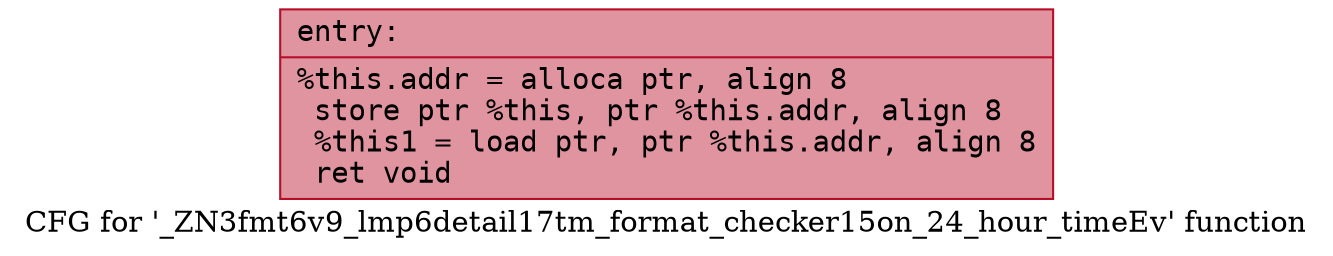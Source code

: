digraph "CFG for '_ZN3fmt6v9_lmp6detail17tm_format_checker15on_24_hour_timeEv' function" {
	label="CFG for '_ZN3fmt6v9_lmp6detail17tm_format_checker15on_24_hour_timeEv' function";

	Node0x5584168f5410 [shape=record,color="#b70d28ff", style=filled, fillcolor="#b70d2870" fontname="Courier",label="{entry:\l|  %this.addr = alloca ptr, align 8\l  store ptr %this, ptr %this.addr, align 8\l  %this1 = load ptr, ptr %this.addr, align 8\l  ret void\l}"];
}
